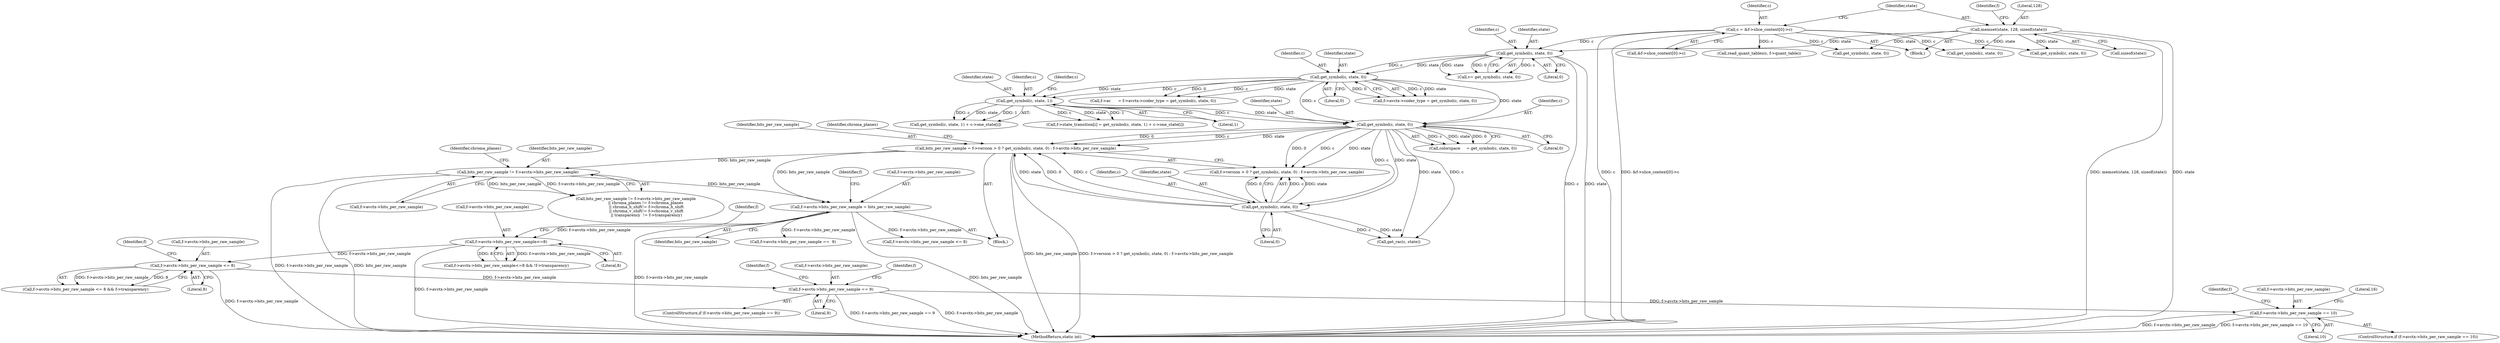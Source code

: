 digraph "0_FFmpeg_b05cd1ea7e45a836f7f6071a716c38bb30326e0f@pointer" {
"1000546" [label="(Call,f->avctx->bits_per_raw_sample == 9)"];
"1000485" [label="(Call,f->avctx->bits_per_raw_sample <= 8)"];
"1000395" [label="(Call,f->avctx->bits_per_raw_sample<=8)"];
"1000315" [label="(Call,f->avctx->bits_per_raw_sample = bits_per_raw_sample)"];
"1000219" [label="(Call,bits_per_raw_sample = f->version > 0 ? get_symbol(c, state, 0) : f->avctx->bits_per_raw_sample)"];
"1000227" [label="(Call,get_symbol(c, state, 0))"];
"1000215" [label="(Call,get_symbol(c, state, 0))"];
"1000177" [label="(Call,get_symbol(c, state, 0))"];
"1000144" [label="(Call,get_symbol(c, state, 0))"];
"1000113" [label="(Call,c = &f->slice_context[0]->c)"];
"1000123" [label="(Call,memset(state, 128, sizeof(state)))"];
"1000204" [label="(Call,get_symbol(c, state, 1))"];
"1000271" [label="(Call,bits_per_raw_sample != f->avctx->bits_per_raw_sample)"];
"1000609" [label="(Call,f->avctx->bits_per_raw_sample == 10)"];
"1000556" [label="(Identifier,f)"];
"1000324" [label="(Identifier,f)"];
"1000206" [label="(Identifier,state)"];
"1000203" [label="(Call,get_symbol(c, state, 1) + c->one_state[i])"];
"1000142" [label="(Call,v= get_symbol(c, state, 0))"];
"1000125" [label="(Literal,128)"];
"1000395" [label="(Call,f->avctx->bits_per_raw_sample<=8)"];
"1000394" [label="(Call,f->avctx->bits_per_raw_sample<=8 && !f->transparency)"];
"1000401" [label="(Literal,8)"];
"1000219" [label="(Call,bits_per_raw_sample = f->version > 0 ? get_symbol(c, state, 0) : f->avctx->bits_per_raw_sample)"];
"1000220" [label="(Identifier,bits_per_raw_sample)"];
"1000486" [label="(Call,f->avctx->bits_per_raw_sample)"];
"1000204" [label="(Call,get_symbol(c, state, 1))"];
"1000145" [label="(Identifier,c)"];
"1000179" [label="(Identifier,state)"];
"1001322" [label="(MethodReturn,static int)"];
"1000315" [label="(Call,f->avctx->bits_per_raw_sample = bits_per_raw_sample)"];
"1000221" [label="(Call,f->version > 0 ? get_symbol(c, state, 0) : f->avctx->bits_per_raw_sample)"];
"1000237" [label="(Identifier,chroma_planes)"];
"1000114" [label="(Identifier,c)"];
"1000547" [label="(Call,f->avctx->bits_per_raw_sample)"];
"1000545" [label="(ControlStructure,if (f->avctx->bits_per_raw_sample == 9))"];
"1000167" [label="(Call,f->ac      = f->avctx->coder_type = get_symbol(c, state, 0))"];
"1001228" [label="(Call,get_symbol(c, state, 0))"];
"1000197" [label="(Call,f->state_transition[i] = get_symbol(c, state, 1) + c->one_state[i])"];
"1000115" [label="(Call,&f->slice_context[0]->c)"];
"1000180" [label="(Literal,0)"];
"1000144" [label="(Call,get_symbol(c, state, 0))"];
"1000270" [label="(Call,bits_per_raw_sample != f->avctx->bits_per_raw_sample\n                || chroma_planes != f->chroma_planes\n                 || chroma_h_shift!= f->chroma_h_shift\n                 || chroma_v_shift!= f->chroma_v_shift\n                 || transparency  != f->transparency)"];
"1000205" [label="(Identifier,c)"];
"1000124" [label="(Identifier,state)"];
"1000213" [label="(Call,colorspace     = get_symbol(c, state, 0))"];
"1000178" [label="(Identifier,c)"];
"1000396" [label="(Call,f->avctx->bits_per_raw_sample)"];
"1000113" [label="(Call,c = &f->slice_context[0]->c)"];
"1000207" [label="(Literal,1)"];
"1000230" [label="(Literal,0)"];
"1000123" [label="(Call,memset(state, 128, sizeof(state)))"];
"1000865" [label="(Call,read_quant_tables(c, f->quant_table))"];
"1000147" [label="(Literal,0)"];
"1000552" [label="(Literal,9)"];
"1000131" [label="(Identifier,f)"];
"1000370" [label="(Call,f->avctx->bits_per_raw_sample <= 8)"];
"1000272" [label="(Identifier,bits_per_raw_sample)"];
"1000485" [label="(Call,f->avctx->bits_per_raw_sample <= 8)"];
"1000227" [label="(Call,get_symbol(c, state, 0))"];
"1000216" [label="(Identifier,c)"];
"1000610" [label="(Call,f->avctx->bits_per_raw_sample)"];
"1000493" [label="(Identifier,f)"];
"1000546" [label="(Call,f->avctx->bits_per_raw_sample == 9)"];
"1000675" [label="(Literal,16)"];
"1000895" [label="(Call,get_symbol(c, state, 0))"];
"1000238" [label="(Call,get_rac(c, state))"];
"1000217" [label="(Identifier,state)"];
"1000619" [label="(Identifier,f)"];
"1000210" [label="(Identifier,c)"];
"1000228" [label="(Identifier,c)"];
"1000273" [label="(Call,f->avctx->bits_per_raw_sample)"];
"1000280" [label="(Identifier,chroma_planes)"];
"1000218" [label="(Literal,0)"];
"1000609" [label="(Call,f->avctx->bits_per_raw_sample == 10)"];
"1000404" [label="(Identifier,f)"];
"1000612" [label="(Identifier,f)"];
"1000134" [label="(Block,)"];
"1000321" [label="(Identifier,bits_per_raw_sample)"];
"1000271" [label="(Call,bits_per_raw_sample != f->avctx->bits_per_raw_sample)"];
"1000747" [label="(Call,f->avctx->bits_per_raw_sample ==  9)"];
"1000491" [label="(Literal,8)"];
"1000316" [label="(Call,f->avctx->bits_per_raw_sample)"];
"1000177" [label="(Call,get_symbol(c, state, 0))"];
"1000171" [label="(Call,f->avctx->coder_type = get_symbol(c, state, 0))"];
"1001043" [label="(Call,get_symbol(c, state, 0))"];
"1000484" [label="(Call,f->avctx->bits_per_raw_sample <= 8 && f->transparency)"];
"1000608" [label="(ControlStructure,if (f->avctx->bits_per_raw_sample == 10))"];
"1000146" [label="(Identifier,state)"];
"1000104" [label="(Block,)"];
"1000215" [label="(Call,get_symbol(c, state, 0))"];
"1000126" [label="(Call,sizeof(state))"];
"1000229" [label="(Identifier,state)"];
"1000615" [label="(Literal,10)"];
"1000546" -> "1000545"  [label="AST: "];
"1000546" -> "1000552"  [label="CFG: "];
"1000547" -> "1000546"  [label="AST: "];
"1000552" -> "1000546"  [label="AST: "];
"1000556" -> "1000546"  [label="CFG: "];
"1000612" -> "1000546"  [label="CFG: "];
"1000546" -> "1001322"  [label="DDG: f->avctx->bits_per_raw_sample == 9"];
"1000546" -> "1001322"  [label="DDG: f->avctx->bits_per_raw_sample"];
"1000485" -> "1000546"  [label="DDG: f->avctx->bits_per_raw_sample"];
"1000546" -> "1000609"  [label="DDG: f->avctx->bits_per_raw_sample"];
"1000485" -> "1000484"  [label="AST: "];
"1000485" -> "1000491"  [label="CFG: "];
"1000486" -> "1000485"  [label="AST: "];
"1000491" -> "1000485"  [label="AST: "];
"1000493" -> "1000485"  [label="CFG: "];
"1000484" -> "1000485"  [label="CFG: "];
"1000485" -> "1001322"  [label="DDG: f->avctx->bits_per_raw_sample"];
"1000485" -> "1000484"  [label="DDG: f->avctx->bits_per_raw_sample"];
"1000485" -> "1000484"  [label="DDG: 8"];
"1000395" -> "1000485"  [label="DDG: f->avctx->bits_per_raw_sample"];
"1000395" -> "1000394"  [label="AST: "];
"1000395" -> "1000401"  [label="CFG: "];
"1000396" -> "1000395"  [label="AST: "];
"1000401" -> "1000395"  [label="AST: "];
"1000404" -> "1000395"  [label="CFG: "];
"1000394" -> "1000395"  [label="CFG: "];
"1000395" -> "1001322"  [label="DDG: f->avctx->bits_per_raw_sample"];
"1000395" -> "1000394"  [label="DDG: f->avctx->bits_per_raw_sample"];
"1000395" -> "1000394"  [label="DDG: 8"];
"1000315" -> "1000395"  [label="DDG: f->avctx->bits_per_raw_sample"];
"1000315" -> "1000134"  [label="AST: "];
"1000315" -> "1000321"  [label="CFG: "];
"1000316" -> "1000315"  [label="AST: "];
"1000321" -> "1000315"  [label="AST: "];
"1000324" -> "1000315"  [label="CFG: "];
"1000315" -> "1001322"  [label="DDG: f->avctx->bits_per_raw_sample"];
"1000315" -> "1001322"  [label="DDG: bits_per_raw_sample"];
"1000219" -> "1000315"  [label="DDG: bits_per_raw_sample"];
"1000271" -> "1000315"  [label="DDG: bits_per_raw_sample"];
"1000315" -> "1000370"  [label="DDG: f->avctx->bits_per_raw_sample"];
"1000315" -> "1000747"  [label="DDG: f->avctx->bits_per_raw_sample"];
"1000219" -> "1000134"  [label="AST: "];
"1000219" -> "1000221"  [label="CFG: "];
"1000220" -> "1000219"  [label="AST: "];
"1000221" -> "1000219"  [label="AST: "];
"1000237" -> "1000219"  [label="CFG: "];
"1000219" -> "1001322"  [label="DDG: f->version > 0 ? get_symbol(c, state, 0) : f->avctx->bits_per_raw_sample"];
"1000219" -> "1001322"  [label="DDG: bits_per_raw_sample"];
"1000227" -> "1000219"  [label="DDG: c"];
"1000227" -> "1000219"  [label="DDG: state"];
"1000227" -> "1000219"  [label="DDG: 0"];
"1000215" -> "1000219"  [label="DDG: c"];
"1000215" -> "1000219"  [label="DDG: state"];
"1000215" -> "1000219"  [label="DDG: 0"];
"1000219" -> "1000271"  [label="DDG: bits_per_raw_sample"];
"1000227" -> "1000221"  [label="AST: "];
"1000227" -> "1000230"  [label="CFG: "];
"1000228" -> "1000227"  [label="AST: "];
"1000229" -> "1000227"  [label="AST: "];
"1000230" -> "1000227"  [label="AST: "];
"1000221" -> "1000227"  [label="CFG: "];
"1000227" -> "1000221"  [label="DDG: c"];
"1000227" -> "1000221"  [label="DDG: state"];
"1000227" -> "1000221"  [label="DDG: 0"];
"1000215" -> "1000227"  [label="DDG: c"];
"1000215" -> "1000227"  [label="DDG: state"];
"1000227" -> "1000238"  [label="DDG: c"];
"1000227" -> "1000238"  [label="DDG: state"];
"1000215" -> "1000213"  [label="AST: "];
"1000215" -> "1000218"  [label="CFG: "];
"1000216" -> "1000215"  [label="AST: "];
"1000217" -> "1000215"  [label="AST: "];
"1000218" -> "1000215"  [label="AST: "];
"1000213" -> "1000215"  [label="CFG: "];
"1000215" -> "1000213"  [label="DDG: c"];
"1000215" -> "1000213"  [label="DDG: state"];
"1000215" -> "1000213"  [label="DDG: 0"];
"1000177" -> "1000215"  [label="DDG: c"];
"1000177" -> "1000215"  [label="DDG: state"];
"1000204" -> "1000215"  [label="DDG: c"];
"1000204" -> "1000215"  [label="DDG: state"];
"1000215" -> "1000221"  [label="DDG: c"];
"1000215" -> "1000221"  [label="DDG: state"];
"1000215" -> "1000221"  [label="DDG: 0"];
"1000215" -> "1000238"  [label="DDG: c"];
"1000215" -> "1000238"  [label="DDG: state"];
"1000177" -> "1000171"  [label="AST: "];
"1000177" -> "1000180"  [label="CFG: "];
"1000178" -> "1000177"  [label="AST: "];
"1000179" -> "1000177"  [label="AST: "];
"1000180" -> "1000177"  [label="AST: "];
"1000171" -> "1000177"  [label="CFG: "];
"1000177" -> "1000167"  [label="DDG: c"];
"1000177" -> "1000167"  [label="DDG: state"];
"1000177" -> "1000167"  [label="DDG: 0"];
"1000177" -> "1000171"  [label="DDG: c"];
"1000177" -> "1000171"  [label="DDG: state"];
"1000177" -> "1000171"  [label="DDG: 0"];
"1000144" -> "1000177"  [label="DDG: c"];
"1000144" -> "1000177"  [label="DDG: state"];
"1000177" -> "1000204"  [label="DDG: c"];
"1000177" -> "1000204"  [label="DDG: state"];
"1000144" -> "1000142"  [label="AST: "];
"1000144" -> "1000147"  [label="CFG: "];
"1000145" -> "1000144"  [label="AST: "];
"1000146" -> "1000144"  [label="AST: "];
"1000147" -> "1000144"  [label="AST: "];
"1000142" -> "1000144"  [label="CFG: "];
"1000144" -> "1001322"  [label="DDG: c"];
"1000144" -> "1001322"  [label="DDG: state"];
"1000144" -> "1000142"  [label="DDG: c"];
"1000144" -> "1000142"  [label="DDG: state"];
"1000144" -> "1000142"  [label="DDG: 0"];
"1000113" -> "1000144"  [label="DDG: c"];
"1000123" -> "1000144"  [label="DDG: state"];
"1000113" -> "1000104"  [label="AST: "];
"1000113" -> "1000115"  [label="CFG: "];
"1000114" -> "1000113"  [label="AST: "];
"1000115" -> "1000113"  [label="AST: "];
"1000124" -> "1000113"  [label="CFG: "];
"1000113" -> "1001322"  [label="DDG: c"];
"1000113" -> "1001322"  [label="DDG: &f->slice_context[0]->c"];
"1000113" -> "1000865"  [label="DDG: c"];
"1000113" -> "1000895"  [label="DDG: c"];
"1000113" -> "1001043"  [label="DDG: c"];
"1000113" -> "1001228"  [label="DDG: c"];
"1000123" -> "1000104"  [label="AST: "];
"1000123" -> "1000126"  [label="CFG: "];
"1000124" -> "1000123"  [label="AST: "];
"1000125" -> "1000123"  [label="AST: "];
"1000126" -> "1000123"  [label="AST: "];
"1000131" -> "1000123"  [label="CFG: "];
"1000123" -> "1001322"  [label="DDG: memset(state, 128, sizeof(state))"];
"1000123" -> "1001322"  [label="DDG: state"];
"1000123" -> "1000895"  [label="DDG: state"];
"1000123" -> "1001043"  [label="DDG: state"];
"1000123" -> "1001228"  [label="DDG: state"];
"1000204" -> "1000203"  [label="AST: "];
"1000204" -> "1000207"  [label="CFG: "];
"1000205" -> "1000204"  [label="AST: "];
"1000206" -> "1000204"  [label="AST: "];
"1000207" -> "1000204"  [label="AST: "];
"1000210" -> "1000204"  [label="CFG: "];
"1000204" -> "1000197"  [label="DDG: c"];
"1000204" -> "1000197"  [label="DDG: state"];
"1000204" -> "1000197"  [label="DDG: 1"];
"1000204" -> "1000203"  [label="DDG: c"];
"1000204" -> "1000203"  [label="DDG: state"];
"1000204" -> "1000203"  [label="DDG: 1"];
"1000271" -> "1000270"  [label="AST: "];
"1000271" -> "1000273"  [label="CFG: "];
"1000272" -> "1000271"  [label="AST: "];
"1000273" -> "1000271"  [label="AST: "];
"1000280" -> "1000271"  [label="CFG: "];
"1000270" -> "1000271"  [label="CFG: "];
"1000271" -> "1001322"  [label="DDG: f->avctx->bits_per_raw_sample"];
"1000271" -> "1001322"  [label="DDG: bits_per_raw_sample"];
"1000271" -> "1000270"  [label="DDG: bits_per_raw_sample"];
"1000271" -> "1000270"  [label="DDG: f->avctx->bits_per_raw_sample"];
"1000609" -> "1000608"  [label="AST: "];
"1000609" -> "1000615"  [label="CFG: "];
"1000610" -> "1000609"  [label="AST: "];
"1000615" -> "1000609"  [label="AST: "];
"1000619" -> "1000609"  [label="CFG: "];
"1000675" -> "1000609"  [label="CFG: "];
"1000609" -> "1001322"  [label="DDG: f->avctx->bits_per_raw_sample"];
"1000609" -> "1001322"  [label="DDG: f->avctx->bits_per_raw_sample == 10"];
}
